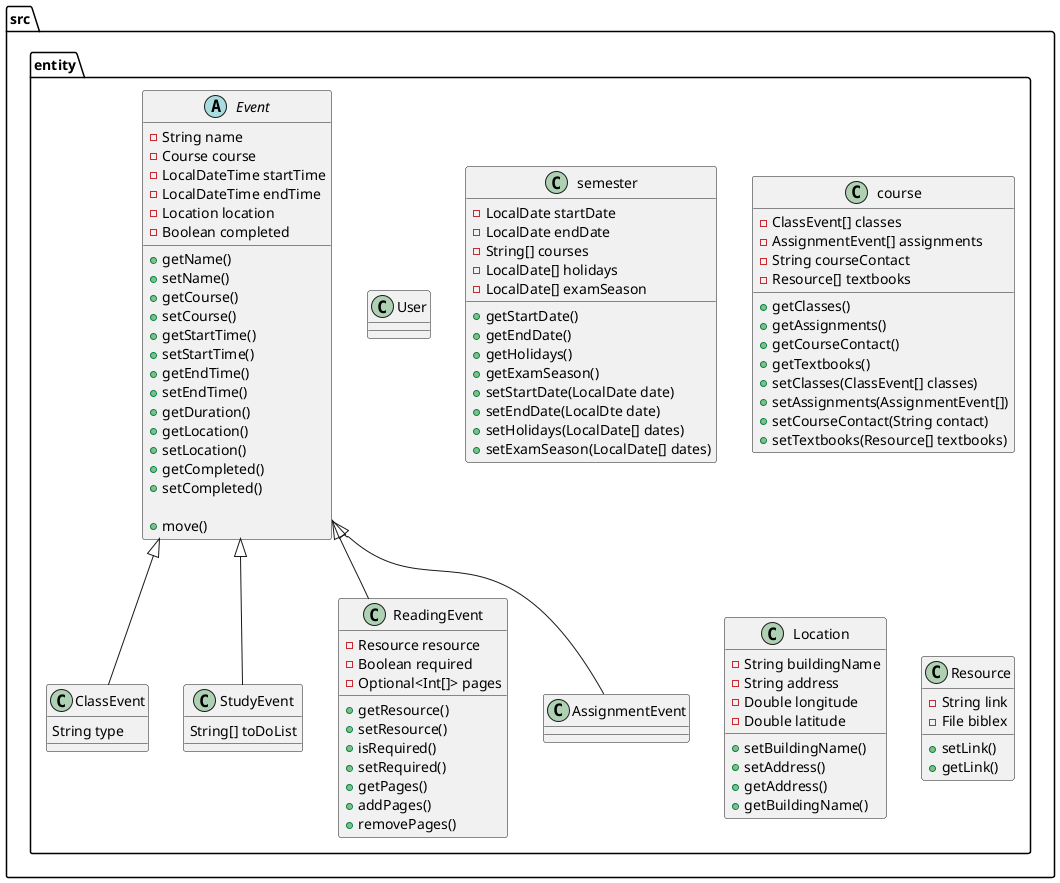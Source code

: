 @startuml

folder src {

    folder entity {

        abstract Event {
            -String name
            -Course course
            -LocalDateTime startTime
            -LocalDateTime endTime
            -Location location
            -Boolean completed

            +getName()
            +setName()
            +getCourse()
            +setCourse()
            +getStartTime()
            +setStartTime()
            +getEndTime()
            +setEndTime()
            +getDuration()
            +getLocation()
            +setLocation()
            +getCompleted()
            +setCompleted()

            +move()  /' Moves start and end times in unison '/
        }

        class ClassEvent extends Event {
            String type
        }

        class StudyEvent extends Event {
            String[] toDoList
        }

        class ReadingEvent extends Event {
            -Resource resource
            -Boolean required
            -Optional<Int[]> pages

            +getResource()
            +setResource()
            +isRequired()
            +setRequired()
            +getPages()
            +addPages()
            +removePages()
        }

        class AssignmentEvent extends Event {

        }

        class User {
            ' Unimplemented for now
        }

        class semester{
             - LocalDate startDate
             - LocalDate endDate
             - String[] courses
             - LocalDate[] holidays
             - LocalDate[] examSeason

             + getStartDate()
             + getEndDate()
             + getHolidays()
             + getExamSeason()
             + setStartDate(LocalDate date)
             + setEndDate(LocalDte date)
             + setHolidays(LocalDate[] dates)
             + setExamSeason(LocalDate[] dates)
        }

        class course {
            - ClassEvent[] classes
            - AssignmentEvent[] assignments
            - String courseContact
            - Resource[] textbooks

            + getClasses()
            + getAssignments()
            + getCourseContact()
            + getTextbooks()
            + setClasses(ClassEvent[] classes)
            + setAssignments(AssignmentEvent[])
            + setCourseContact(String contact)
            + setTextbooks(Resource[] textbooks)
        }

        class Location{
            -String buildingName
            -String address
            -Double longitude
            -Double latitude

            + setBuildingName()
            + setAddress()
            + getAddress()
            + getBuildingName()
        }

        class Resource{
            -String link
            -File biblex

            + setLink()
            + getLink()
        }

    }  /' folder entity '/


}  /' folder src '/

@enduml